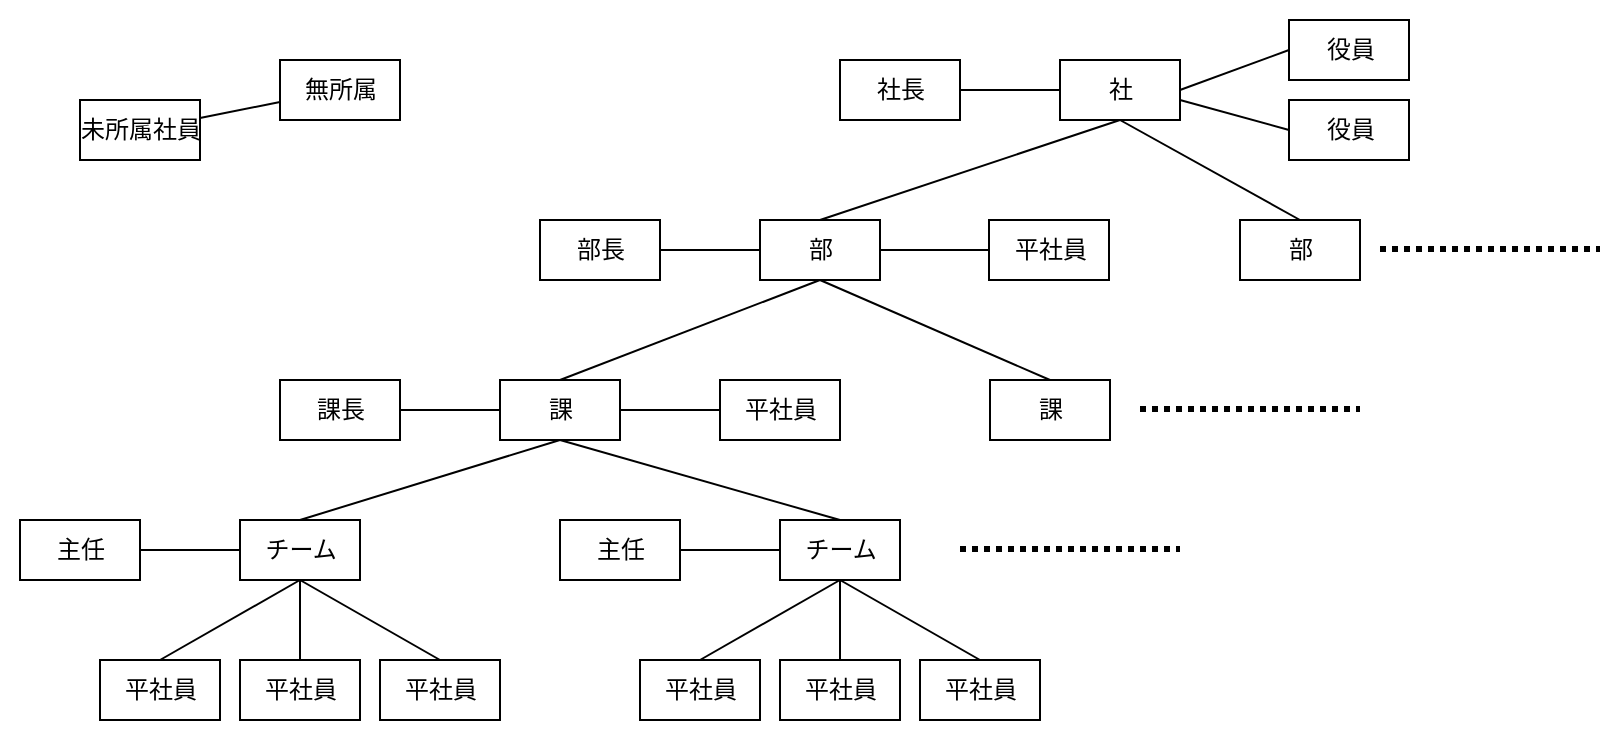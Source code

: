 <mxfile>
    <diagram id="9eB6jNAFUHb1pBMsc6n6" name="オブジェクト図">
        <mxGraphModel dx="1386" dy="825" grid="1" gridSize="10" guides="1" tooltips="1" connect="1" arrows="1" fold="1" page="1" pageScale="1" pageWidth="1169" pageHeight="827" math="0" shadow="0">
            <root>
                <mxCell id="0"/>
                <mxCell id="1" parent="0"/>
                <mxCell id="56" value="" style="rounded=0;whiteSpace=wrap;html=1;strokeColor=none;" parent="1" vertex="1">
                    <mxGeometry x="60" y="230" width="810" height="370" as="geometry"/>
                </mxCell>
                <mxCell id="23" style="edgeStyle=none;html=1;exitX=0.5;exitY=0;exitDx=0;exitDy=0;entryX=0.5;entryY=1;entryDx=0;entryDy=0;endArrow=none;endFill=0;" parent="1" source="2" target="6" edge="1">
                    <mxGeometry relative="1" as="geometry"/>
                </mxCell>
                <mxCell id="2" value="平社員" style="html=1;" parent="1" vertex="1">
                    <mxGeometry x="110" y="560" width="60" height="30" as="geometry"/>
                </mxCell>
                <mxCell id="24" style="edgeStyle=none;html=1;exitX=0.5;exitY=0;exitDx=0;exitDy=0;endArrow=none;endFill=0;" parent="1" source="3" edge="1">
                    <mxGeometry relative="1" as="geometry">
                        <mxPoint x="210" y="520" as="targetPoint"/>
                    </mxGeometry>
                </mxCell>
                <mxCell id="3" value="平社員" style="html=1;" parent="1" vertex="1">
                    <mxGeometry x="180" y="560" width="60" height="30" as="geometry"/>
                </mxCell>
                <mxCell id="25" style="edgeStyle=none;html=1;exitX=0.5;exitY=0;exitDx=0;exitDy=0;entryX=0.5;entryY=1;entryDx=0;entryDy=0;endArrow=none;endFill=0;" parent="1" source="4" target="6" edge="1">
                    <mxGeometry relative="1" as="geometry"/>
                </mxCell>
                <mxCell id="4" value="平社員" style="html=1;" parent="1" vertex="1">
                    <mxGeometry x="250" y="560" width="60" height="30" as="geometry"/>
                </mxCell>
                <mxCell id="26" style="edgeStyle=none;html=1;exitX=0;exitY=0.5;exitDx=0;exitDy=0;entryX=1;entryY=0.5;entryDx=0;entryDy=0;endArrow=none;endFill=0;" parent="1" source="6" target="7" edge="1">
                    <mxGeometry relative="1" as="geometry"/>
                </mxCell>
                <mxCell id="37" style="edgeStyle=none;html=1;exitX=0.5;exitY=0;exitDx=0;exitDy=0;endArrow=none;endFill=0;" parent="1" source="6" edge="1">
                    <mxGeometry relative="1" as="geometry">
                        <mxPoint x="340" y="450" as="targetPoint"/>
                    </mxGeometry>
                </mxCell>
                <mxCell id="6" value="チーム" style="html=1;" parent="1" vertex="1">
                    <mxGeometry x="180" y="490" width="60" height="30" as="geometry"/>
                </mxCell>
                <mxCell id="7" value="主任" style="html=1;" parent="1" vertex="1">
                    <mxGeometry x="70" y="490" width="60" height="30" as="geometry"/>
                </mxCell>
                <mxCell id="38" style="edgeStyle=none;html=1;exitX=0;exitY=0.5;exitDx=0;exitDy=0;entryX=1;entryY=0.5;entryDx=0;entryDy=0;endArrow=none;endFill=0;" parent="1" source="13" target="14" edge="1">
                    <mxGeometry relative="1" as="geometry"/>
                </mxCell>
                <mxCell id="39" style="edgeStyle=none;html=1;exitX=1;exitY=0.5;exitDx=0;exitDy=0;entryX=0;entryY=0.5;entryDx=0;entryDy=0;endArrow=none;endFill=0;" parent="1" source="13" target="17" edge="1">
                    <mxGeometry relative="1" as="geometry"/>
                </mxCell>
                <mxCell id="40" style="edgeStyle=none;html=1;exitX=0.5;exitY=0;exitDx=0;exitDy=0;entryX=0.5;entryY=1;entryDx=0;entryDy=0;endArrow=none;endFill=0;" parent="1" source="13" target="15" edge="1">
                    <mxGeometry relative="1" as="geometry"/>
                </mxCell>
                <mxCell id="13" value="課" style="html=1;" parent="1" vertex="1">
                    <mxGeometry x="310" y="420" width="60" height="30" as="geometry"/>
                </mxCell>
                <mxCell id="14" value="課長" style="html=1;" parent="1" vertex="1">
                    <mxGeometry x="200" y="420" width="60" height="30" as="geometry"/>
                </mxCell>
                <mxCell id="49" style="edgeStyle=none;jumpSize=10;html=1;exitX=1;exitY=0.5;exitDx=0;exitDy=0;strokeWidth=1;endArrow=none;endFill=0;entryX=0;entryY=0.5;entryDx=0;entryDy=0;" parent="1" source="15" target="18" edge="1">
                    <mxGeometry relative="1" as="geometry">
                        <mxPoint x="550" y="355" as="targetPoint"/>
                    </mxGeometry>
                </mxCell>
                <mxCell id="50" style="edgeStyle=none;jumpSize=10;html=1;exitX=0.5;exitY=1;exitDx=0;exitDy=0;entryX=0.5;entryY=0;entryDx=0;entryDy=0;strokeWidth=1;endArrow=none;endFill=0;" parent="1" source="15" target="42" edge="1">
                    <mxGeometry relative="1" as="geometry"/>
                </mxCell>
                <mxCell id="51" style="edgeStyle=none;jumpSize=10;html=1;exitX=0.5;exitY=0;exitDx=0;exitDy=0;entryX=0.5;entryY=1;entryDx=0;entryDy=0;strokeWidth=1;endArrow=none;endFill=0;" parent="1" source="15" target="19" edge="1">
                    <mxGeometry relative="1" as="geometry"/>
                </mxCell>
                <mxCell id="15" value="部" style="html=1;" parent="1" vertex="1">
                    <mxGeometry x="440" y="340" width="60" height="30" as="geometry"/>
                </mxCell>
                <mxCell id="16" value="部長" style="html=1;" parent="1" vertex="1">
                    <mxGeometry x="330" y="340" width="60" height="30" as="geometry"/>
                </mxCell>
                <mxCell id="17" value="平社員" style="html=1;" parent="1" vertex="1">
                    <mxGeometry x="420" y="420" width="60" height="30" as="geometry"/>
                </mxCell>
                <mxCell id="18" value="平社員" style="html=1;" parent="1" vertex="1">
                    <mxGeometry x="554.5" y="340" width="60" height="30" as="geometry"/>
                </mxCell>
                <mxCell id="53" style="edgeStyle=none;jumpSize=10;html=1;exitX=1;exitY=0.5;exitDx=0;exitDy=0;entryX=0;entryY=0.5;entryDx=0;entryDy=0;strokeWidth=1;endArrow=none;endFill=0;" parent="1" source="19" target="21" edge="1">
                    <mxGeometry relative="1" as="geometry"/>
                </mxCell>
                <mxCell id="55" style="edgeStyle=none;jumpSize=10;html=1;exitX=0.5;exitY=1;exitDx=0;exitDy=0;entryX=0.5;entryY=0;entryDx=0;entryDy=0;strokeWidth=1;endArrow=none;endFill=0;" parent="1" source="19" target="43" edge="1">
                    <mxGeometry relative="1" as="geometry"/>
                </mxCell>
                <mxCell id="19" value="社" style="html=1;" parent="1" vertex="1">
                    <mxGeometry x="590" y="260" width="60" height="30" as="geometry"/>
                </mxCell>
                <mxCell id="52" style="edgeStyle=none;jumpSize=10;html=1;exitX=1;exitY=0.5;exitDx=0;exitDy=0;entryX=0;entryY=0.5;entryDx=0;entryDy=0;strokeWidth=1;endArrow=none;endFill=0;" parent="1" source="20" target="19" edge="1">
                    <mxGeometry relative="1" as="geometry"/>
                </mxCell>
                <mxCell id="20" value="社長" style="html=1;" parent="1" vertex="1">
                    <mxGeometry x="480" y="260" width="60" height="30" as="geometry"/>
                </mxCell>
                <mxCell id="21" value="役員" style="html=1;" parent="1" vertex="1">
                    <mxGeometry x="704.5" y="240" width="60" height="30" as="geometry"/>
                </mxCell>
                <mxCell id="54" style="edgeStyle=none;jumpSize=10;html=1;exitX=0;exitY=0.5;exitDx=0;exitDy=0;strokeWidth=1;endArrow=none;endFill=0;" parent="1" source="22" edge="1">
                    <mxGeometry relative="1" as="geometry">
                        <mxPoint x="650" y="280" as="targetPoint"/>
                    </mxGeometry>
                </mxCell>
                <mxCell id="22" value="役員" style="html=1;" parent="1" vertex="1">
                    <mxGeometry x="704.5" y="280" width="60" height="30" as="geometry"/>
                </mxCell>
                <mxCell id="27" style="edgeStyle=none;html=1;exitX=0.5;exitY=0;exitDx=0;exitDy=0;entryX=0.5;entryY=1;entryDx=0;entryDy=0;endArrow=none;endFill=0;" parent="1" source="28" target="34" edge="1">
                    <mxGeometry relative="1" as="geometry"/>
                </mxCell>
                <mxCell id="28" value="平社員" style="html=1;" parent="1" vertex="1">
                    <mxGeometry x="380" y="560" width="60" height="30" as="geometry"/>
                </mxCell>
                <mxCell id="29" style="edgeStyle=none;html=1;exitX=0.5;exitY=0;exitDx=0;exitDy=0;endArrow=none;endFill=0;" parent="1" source="30" edge="1">
                    <mxGeometry relative="1" as="geometry">
                        <mxPoint x="480" y="520" as="targetPoint"/>
                    </mxGeometry>
                </mxCell>
                <mxCell id="30" value="平社員" style="html=1;" parent="1" vertex="1">
                    <mxGeometry x="450" y="560" width="60" height="30" as="geometry"/>
                </mxCell>
                <mxCell id="31" style="edgeStyle=none;html=1;exitX=0.5;exitY=0;exitDx=0;exitDy=0;entryX=0.5;entryY=1;entryDx=0;entryDy=0;endArrow=none;endFill=0;" parent="1" source="32" target="34" edge="1">
                    <mxGeometry relative="1" as="geometry"/>
                </mxCell>
                <mxCell id="32" value="平社員" style="html=1;" parent="1" vertex="1">
                    <mxGeometry x="520" y="560" width="60" height="30" as="geometry"/>
                </mxCell>
                <mxCell id="33" style="edgeStyle=none;html=1;exitX=0;exitY=0.5;exitDx=0;exitDy=0;entryX=1;entryY=0.5;entryDx=0;entryDy=0;endArrow=none;endFill=0;" parent="1" source="34" target="35" edge="1">
                    <mxGeometry relative="1" as="geometry"/>
                </mxCell>
                <mxCell id="36" style="edgeStyle=none;html=1;exitX=0.5;exitY=0;exitDx=0;exitDy=0;entryX=0.5;entryY=1;entryDx=0;entryDy=0;endArrow=none;endFill=0;" parent="1" source="34" target="13" edge="1">
                    <mxGeometry relative="1" as="geometry"/>
                </mxCell>
                <mxCell id="34" value="チーム" style="html=1;" parent="1" vertex="1">
                    <mxGeometry x="450" y="490" width="60" height="30" as="geometry"/>
                </mxCell>
                <mxCell id="35" value="主任" style="html=1;" parent="1" vertex="1">
                    <mxGeometry x="340" y="490" width="60" height="30" as="geometry"/>
                </mxCell>
                <mxCell id="42" value="課" style="html=1;" parent="1" vertex="1">
                    <mxGeometry x="555" y="420" width="60" height="30" as="geometry"/>
                </mxCell>
                <mxCell id="43" value="部" style="html=1;" parent="1" vertex="1">
                    <mxGeometry x="680" y="340" width="60" height="30" as="geometry"/>
                </mxCell>
                <mxCell id="44" value="" style="endArrow=none;html=1;dashed=1;jumpSize=10;strokeWidth=3;dashPattern=1 1;" parent="1" edge="1">
                    <mxGeometry width="50" height="50" relative="1" as="geometry">
                        <mxPoint x="540" y="504.5" as="sourcePoint"/>
                        <mxPoint x="650" y="504.5" as="targetPoint"/>
                    </mxGeometry>
                </mxCell>
                <mxCell id="45" value="" style="endArrow=none;html=1;dashed=1;jumpSize=10;strokeWidth=3;dashPattern=1 1;" parent="1" edge="1">
                    <mxGeometry width="50" height="50" relative="1" as="geometry">
                        <mxPoint x="630" y="434.5" as="sourcePoint"/>
                        <mxPoint x="740" y="434.5" as="targetPoint"/>
                    </mxGeometry>
                </mxCell>
                <mxCell id="46" value="" style="endArrow=none;html=1;dashed=1;jumpSize=10;strokeWidth=3;dashPattern=1 1;" parent="1" edge="1">
                    <mxGeometry width="50" height="50" relative="1" as="geometry">
                        <mxPoint x="750" y="354.5" as="sourcePoint"/>
                        <mxPoint x="860" y="354.5" as="targetPoint"/>
                    </mxGeometry>
                </mxCell>
                <mxCell id="48" style="edgeStyle=none;html=1;exitX=1;exitY=0.5;exitDx=0;exitDy=0;entryX=0;entryY=0.5;entryDx=0;entryDy=0;endArrow=none;endFill=0;" parent="1" source="16" target="15" edge="1">
                    <mxGeometry relative="1" as="geometry">
                        <mxPoint x="380" y="445" as="sourcePoint"/>
                        <mxPoint x="430" y="445" as="targetPoint"/>
                    </mxGeometry>
                </mxCell>
                <mxCell id="4O1AmUfyVn1h4obBBFB3-56" value="未所属社員" style="html=1;" parent="1" vertex="1">
                    <mxGeometry x="100" y="280" width="60" height="30" as="geometry"/>
                </mxCell>
                <mxCell id="4O1AmUfyVn1h4obBBFB3-58" style="edgeStyle=none;jumpSize=10;html=1;strokeWidth=1;endArrow=none;endFill=0;" parent="1" source="NFTixxjtgRrJP-XzNNcu-56" target="4O1AmUfyVn1h4obBBFB3-56" edge="1">
                    <mxGeometry relative="1" as="geometry">
                        <mxPoint x="630" y="300" as="sourcePoint"/>
                        <mxPoint x="720" y="350" as="targetPoint"/>
                    </mxGeometry>
                </mxCell>
                <mxCell id="NFTixxjtgRrJP-XzNNcu-56" value="無所属" style="html=1;" vertex="1" parent="1">
                    <mxGeometry x="200" y="260" width="60" height="30" as="geometry"/>
                </mxCell>
            </root>
        </mxGraphModel>
    </diagram>
    <diagram id="SOpVrfnOcDyyKWyYf8eF" name="機械的変換クラス図">
        <mxGraphModel dx="1386" dy="797" grid="1" gridSize="10" guides="1" tooltips="1" connect="1" arrows="1" fold="1" page="1" pageScale="1" pageWidth="1169" pageHeight="827" math="0" shadow="0">
            <root>
                <mxCell id="0"/>
                <mxCell id="1" parent="0"/>
                <mxCell id="T7aLmVz6A8NzZ0iKxNkt-97" value="" style="rounded=0;whiteSpace=wrap;html=1;strokeColor=none;fontSize=12;" parent="1" vertex="1">
                    <mxGeometry x="330" y="240" width="380" height="340" as="geometry"/>
                </mxCell>
                <mxCell id="T7aLmVz6A8NzZ0iKxNkt-10" style="edgeStyle=none;jumpSize=10;html=1;exitX=0;exitY=0.5;exitDx=0;exitDy=0;entryX=1;entryY=0.5;entryDx=0;entryDy=0;strokeWidth=1;endArrow=diamond;endFill=0;startSize=10;endSize=10;" parent="1" source="T7aLmVz6A8NzZ0iKxNkt-1" target="T7aLmVz6A8NzZ0iKxNkt-5" edge="1">
                    <mxGeometry relative="1" as="geometry"/>
                </mxCell>
                <mxCell id="T7aLmVz6A8NzZ0iKxNkt-1" value="社員" style="swimlane;fontStyle=1;align=center;verticalAlign=top;childLayout=stackLayout;horizontal=1;startSize=26;horizontalStack=0;resizeParent=1;resizeParentMax=0;resizeLast=0;collapsible=1;marginBottom=0;" parent="1" vertex="1">
                    <mxGeometry x="630" y="530" width="70" height="34" as="geometry">
                        <mxRectangle x="480" y="280" width="100" height="30" as="alternateBounds"/>
                    </mxGeometry>
                </mxCell>
                <mxCell id="T7aLmVz6A8NzZ0iKxNkt-3" value="" style="line;strokeWidth=1;fillColor=none;align=left;verticalAlign=middle;spacingTop=-1;spacingLeft=3;spacingRight=3;rotatable=0;labelPosition=right;points=[];portConstraint=eastwest;strokeColor=inherit;" parent="T7aLmVz6A8NzZ0iKxNkt-1" vertex="1">
                    <mxGeometry y="26" width="70" height="8" as="geometry"/>
                </mxCell>
                <mxCell id="T7aLmVz6A8NzZ0iKxNkt-44" style="edgeStyle=none;jumpSize=10;html=1;exitX=0.5;exitY=0;exitDx=0;exitDy=0;entryX=0.5;entryY=1;entryDx=0;entryDy=0;strokeWidth=1;fontSize=12;endArrow=diamond;endFill=0;startSize=10;endSize=10;" parent="1" source="T7aLmVz6A8NzZ0iKxNkt-5" target="T7aLmVz6A8NzZ0iKxNkt-34" edge="1">
                    <mxGeometry relative="1" as="geometry"/>
                </mxCell>
                <mxCell id="T7aLmVz6A8NzZ0iKxNkt-5" value="チーム" style="swimlane;fontStyle=1;align=center;verticalAlign=top;childLayout=stackLayout;horizontal=1;startSize=26;horizontalStack=0;resizeParent=1;resizeParentMax=0;resizeLast=0;collapsible=1;marginBottom=0;" parent="1" vertex="1">
                    <mxGeometry x="490" y="530" width="70" height="34" as="geometry">
                        <mxRectangle x="480" y="280" width="100" height="30" as="alternateBounds"/>
                    </mxGeometry>
                </mxCell>
                <mxCell id="T7aLmVz6A8NzZ0iKxNkt-6" value="" style="line;strokeWidth=1;fillColor=none;align=left;verticalAlign=middle;spacingTop=-1;spacingLeft=3;spacingRight=3;rotatable=0;labelPosition=right;points=[];portConstraint=eastwest;strokeColor=inherit;" parent="T7aLmVz6A8NzZ0iKxNkt-5" vertex="1">
                    <mxGeometry y="26" width="70" height="8" as="geometry"/>
                </mxCell>
                <mxCell id="T7aLmVz6A8NzZ0iKxNkt-9" style="edgeStyle=none;jumpSize=10;html=1;exitX=1;exitY=0.5;exitDx=0;exitDy=0;entryX=0;entryY=0.5;entryDx=0;entryDy=0;strokeWidth=1;endArrow=diamond;endFill=0;startSize=10;endSize=10;" parent="1" source="T7aLmVz6A8NzZ0iKxNkt-7" target="T7aLmVz6A8NzZ0iKxNkt-5" edge="1">
                    <mxGeometry relative="1" as="geometry"/>
                </mxCell>
                <mxCell id="T7aLmVz6A8NzZ0iKxNkt-7" value="社員" style="swimlane;fontStyle=1;align=center;verticalAlign=top;childLayout=stackLayout;horizontal=1;startSize=26;horizontalStack=0;resizeParent=1;resizeParentMax=0;resizeLast=0;collapsible=1;marginBottom=0;" parent="1" vertex="1">
                    <mxGeometry x="340" y="530" width="70" height="34" as="geometry">
                        <mxRectangle x="480" y="280" width="100" height="30" as="alternateBounds"/>
                    </mxGeometry>
                </mxCell>
                <mxCell id="T7aLmVz6A8NzZ0iKxNkt-8" value="" style="line;strokeWidth=1;fillColor=none;align=left;verticalAlign=middle;spacingTop=-1;spacingLeft=3;spacingRight=3;rotatable=0;labelPosition=right;points=[];portConstraint=eastwest;strokeColor=inherit;" parent="T7aLmVz6A8NzZ0iKxNkt-7" vertex="1">
                    <mxGeometry y="26" width="70" height="8" as="geometry"/>
                </mxCell>
                <mxCell id="T7aLmVz6A8NzZ0iKxNkt-11" value="１" style="text;html=1;strokeColor=none;fillColor=none;align=center;verticalAlign=middle;whiteSpace=wrap;rounded=0;dashed=1;container=0;" parent="1" vertex="1">
                    <mxGeometry x="540" y="519" width="60" height="30" as="geometry"/>
                </mxCell>
                <mxCell id="T7aLmVz6A8NzZ0iKxNkt-12" value="＊" style="text;html=1;strokeColor=none;fillColor=none;align=center;verticalAlign=middle;whiteSpace=wrap;rounded=0;dashed=1;container=0;fontSize=12;" parent="1" vertex="1">
                    <mxGeometry x="585" y="519" width="60" height="30" as="geometry"/>
                </mxCell>
                <mxCell id="T7aLmVz6A8NzZ0iKxNkt-13" value="１" style="text;html=1;strokeColor=none;fillColor=none;align=center;verticalAlign=middle;whiteSpace=wrap;rounded=0;dashed=1;container=0;" parent="1" vertex="1">
                    <mxGeometry x="390" y="519" width="60" height="30" as="geometry"/>
                </mxCell>
                <mxCell id="T7aLmVz6A8NzZ0iKxNkt-16" value="１" style="text;html=1;strokeColor=none;fillColor=none;align=center;verticalAlign=middle;whiteSpace=wrap;rounded=0;dashed=1;container=0;" parent="1" vertex="1">
                    <mxGeometry x="440" y="519" width="60" height="30" as="geometry"/>
                </mxCell>
                <mxCell id="T7aLmVz6A8NzZ0iKxNkt-17" value="主任" style="text;html=1;strokeColor=none;fillColor=none;align=center;verticalAlign=middle;whiteSpace=wrap;rounded=0;dashed=1;container=0;fontSize=12;" parent="1" vertex="1">
                    <mxGeometry x="440" y="549" width="60" height="30" as="geometry"/>
                </mxCell>
                <mxCell id="T7aLmVz6A8NzZ0iKxNkt-31" style="edgeStyle=none;jumpSize=10;html=1;exitX=0;exitY=0.5;exitDx=0;exitDy=0;entryX=1;entryY=0.5;entryDx=0;entryDy=0;strokeWidth=1;endArrow=diamond;endFill=0;startSize=10;endSize=10;" parent="1" source="T7aLmVz6A8NzZ0iKxNkt-32" target="T7aLmVz6A8NzZ0iKxNkt-34" edge="1">
                    <mxGeometry relative="1" as="geometry"/>
                </mxCell>
                <mxCell id="T7aLmVz6A8NzZ0iKxNkt-32" value="社員" style="swimlane;fontStyle=1;align=center;verticalAlign=top;childLayout=stackLayout;horizontal=1;startSize=26;horizontalStack=0;resizeParent=1;resizeParentMax=0;resizeLast=0;collapsible=1;marginBottom=0;" parent="1" vertex="1">
                    <mxGeometry x="630" y="448" width="70" height="34" as="geometry">
                        <mxRectangle x="480" y="280" width="100" height="30" as="alternateBounds"/>
                    </mxGeometry>
                </mxCell>
                <mxCell id="T7aLmVz6A8NzZ0iKxNkt-33" value="" style="line;strokeWidth=1;fillColor=none;align=left;verticalAlign=middle;spacingTop=-1;spacingLeft=3;spacingRight=3;rotatable=0;labelPosition=right;points=[];portConstraint=eastwest;strokeColor=inherit;" parent="T7aLmVz6A8NzZ0iKxNkt-32" vertex="1">
                    <mxGeometry y="26" width="70" height="8" as="geometry"/>
                </mxCell>
                <mxCell id="T7aLmVz6A8NzZ0iKxNkt-34" value="課" style="swimlane;fontStyle=1;align=center;verticalAlign=top;childLayout=stackLayout;horizontal=1;startSize=26;horizontalStack=0;resizeParent=1;resizeParentMax=0;resizeLast=0;collapsible=1;marginBottom=0;" parent="1" vertex="1">
                    <mxGeometry x="490" y="448" width="70" height="34" as="geometry">
                        <mxRectangle x="480" y="280" width="100" height="30" as="alternateBounds"/>
                    </mxGeometry>
                </mxCell>
                <mxCell id="T7aLmVz6A8NzZ0iKxNkt-35" value="" style="line;strokeWidth=1;fillColor=none;align=left;verticalAlign=middle;spacingTop=-1;spacingLeft=3;spacingRight=3;rotatable=0;labelPosition=right;points=[];portConstraint=eastwest;strokeColor=inherit;" parent="T7aLmVz6A8NzZ0iKxNkt-34" vertex="1">
                    <mxGeometry y="26" width="70" height="8" as="geometry"/>
                </mxCell>
                <mxCell id="T7aLmVz6A8NzZ0iKxNkt-36" style="edgeStyle=none;jumpSize=10;html=1;exitX=1;exitY=0.5;exitDx=0;exitDy=0;entryX=0;entryY=0.5;entryDx=0;entryDy=0;strokeWidth=1;endArrow=diamond;endFill=0;startSize=10;endSize=10;" parent="1" source="T7aLmVz6A8NzZ0iKxNkt-37" target="T7aLmVz6A8NzZ0iKxNkt-34" edge="1">
                    <mxGeometry relative="1" as="geometry"/>
                </mxCell>
                <mxCell id="T7aLmVz6A8NzZ0iKxNkt-37" value="社員" style="swimlane;fontStyle=1;align=center;verticalAlign=top;childLayout=stackLayout;horizontal=1;startSize=26;horizontalStack=0;resizeParent=1;resizeParentMax=0;resizeLast=0;collapsible=1;marginBottom=0;" parent="1" vertex="1">
                    <mxGeometry x="340" y="448" width="70" height="34" as="geometry">
                        <mxRectangle x="480" y="280" width="100" height="30" as="alternateBounds"/>
                    </mxGeometry>
                </mxCell>
                <mxCell id="T7aLmVz6A8NzZ0iKxNkt-38" value="" style="line;strokeWidth=1;fillColor=none;align=left;verticalAlign=middle;spacingTop=-1;spacingLeft=3;spacingRight=3;rotatable=0;labelPosition=right;points=[];portConstraint=eastwest;strokeColor=inherit;" parent="T7aLmVz6A8NzZ0iKxNkt-37" vertex="1">
                    <mxGeometry y="26" width="70" height="8" as="geometry"/>
                </mxCell>
                <mxCell id="T7aLmVz6A8NzZ0iKxNkt-39" value="１" style="text;html=1;strokeColor=none;fillColor=none;align=center;verticalAlign=middle;whiteSpace=wrap;rounded=0;dashed=1;container=0;" parent="1" vertex="1">
                    <mxGeometry x="540" y="437" width="60" height="30" as="geometry"/>
                </mxCell>
                <mxCell id="T7aLmVz6A8NzZ0iKxNkt-40" value="＊" style="text;html=1;strokeColor=none;fillColor=none;align=center;verticalAlign=middle;whiteSpace=wrap;rounded=0;dashed=1;container=0;fontSize=12;" parent="1" vertex="1">
                    <mxGeometry x="585" y="437" width="60" height="30" as="geometry"/>
                </mxCell>
                <mxCell id="T7aLmVz6A8NzZ0iKxNkt-41" value="１" style="text;html=1;strokeColor=none;fillColor=none;align=center;verticalAlign=middle;whiteSpace=wrap;rounded=0;dashed=1;container=0;" parent="1" vertex="1">
                    <mxGeometry x="390" y="437" width="60" height="30" as="geometry"/>
                </mxCell>
                <mxCell id="T7aLmVz6A8NzZ0iKxNkt-42" value="１" style="text;html=1;strokeColor=none;fillColor=none;align=center;verticalAlign=middle;whiteSpace=wrap;rounded=0;dashed=1;container=0;" parent="1" vertex="1">
                    <mxGeometry x="440" y="437" width="60" height="30" as="geometry"/>
                </mxCell>
                <mxCell id="T7aLmVz6A8NzZ0iKxNkt-43" value="課長" style="text;html=1;strokeColor=none;fillColor=none;align=center;verticalAlign=middle;whiteSpace=wrap;rounded=0;dashed=1;container=0;fontSize=12;" parent="1" vertex="1">
                    <mxGeometry x="440" y="467" width="60" height="30" as="geometry"/>
                </mxCell>
                <mxCell id="T7aLmVz6A8NzZ0iKxNkt-45" value="１" style="text;html=1;strokeColor=none;fillColor=none;align=center;verticalAlign=middle;whiteSpace=wrap;rounded=0;dashed=1;container=0;" parent="1" vertex="1">
                    <mxGeometry x="510" y="480" width="60" height="30" as="geometry"/>
                </mxCell>
                <mxCell id="T7aLmVz6A8NzZ0iKxNkt-46" value="＊" style="text;html=1;strokeColor=none;fillColor=none;align=center;verticalAlign=middle;whiteSpace=wrap;rounded=0;dashed=1;container=0;fontSize=12;" parent="1" vertex="1">
                    <mxGeometry x="510" y="510" width="60" height="30" as="geometry"/>
                </mxCell>
                <mxCell id="T7aLmVz6A8NzZ0iKxNkt-64" style="edgeStyle=none;jumpSize=10;html=1;exitX=0.5;exitY=0;exitDx=0;exitDy=0;entryX=0.5;entryY=1;entryDx=0;entryDy=0;strokeWidth=1;fontSize=12;endArrow=diamond;endFill=0;startSize=10;endSize=10;" parent="1" target="T7aLmVz6A8NzZ0iKxNkt-68" edge="1">
                    <mxGeometry relative="1" as="geometry">
                        <mxPoint x="526" y="448" as="sourcePoint"/>
                    </mxGeometry>
                </mxCell>
                <mxCell id="T7aLmVz6A8NzZ0iKxNkt-65" style="edgeStyle=none;jumpSize=10;html=1;exitX=0;exitY=0.5;exitDx=0;exitDy=0;entryX=1;entryY=0.5;entryDx=0;entryDy=0;strokeWidth=1;endArrow=diamond;endFill=0;startSize=10;endSize=10;" parent="1" source="T7aLmVz6A8NzZ0iKxNkt-66" target="T7aLmVz6A8NzZ0iKxNkt-68" edge="1">
                    <mxGeometry relative="1" as="geometry"/>
                </mxCell>
                <mxCell id="T7aLmVz6A8NzZ0iKxNkt-66" value="社員" style="swimlane;fontStyle=1;align=center;verticalAlign=top;childLayout=stackLayout;horizontal=1;startSize=26;horizontalStack=0;resizeParent=1;resizeParentMax=0;resizeLast=0;collapsible=1;marginBottom=0;" parent="1" vertex="1">
                    <mxGeometry x="631" y="366" width="70" height="34" as="geometry">
                        <mxRectangle x="480" y="280" width="100" height="30" as="alternateBounds"/>
                    </mxGeometry>
                </mxCell>
                <mxCell id="T7aLmVz6A8NzZ0iKxNkt-67" value="" style="line;strokeWidth=1;fillColor=none;align=left;verticalAlign=middle;spacingTop=-1;spacingLeft=3;spacingRight=3;rotatable=0;labelPosition=right;points=[];portConstraint=eastwest;strokeColor=inherit;" parent="T7aLmVz6A8NzZ0iKxNkt-66" vertex="1">
                    <mxGeometry y="26" width="70" height="8" as="geometry"/>
                </mxCell>
                <mxCell id="T7aLmVz6A8NzZ0iKxNkt-68" value="部" style="swimlane;fontStyle=1;align=center;verticalAlign=top;childLayout=stackLayout;horizontal=1;startSize=26;horizontalStack=0;resizeParent=1;resizeParentMax=0;resizeLast=0;collapsible=1;marginBottom=0;" parent="1" vertex="1">
                    <mxGeometry x="491" y="366" width="70" height="34" as="geometry">
                        <mxRectangle x="480" y="280" width="100" height="30" as="alternateBounds"/>
                    </mxGeometry>
                </mxCell>
                <mxCell id="T7aLmVz6A8NzZ0iKxNkt-69" value="" style="line;strokeWidth=1;fillColor=none;align=left;verticalAlign=middle;spacingTop=-1;spacingLeft=3;spacingRight=3;rotatable=0;labelPosition=right;points=[];portConstraint=eastwest;strokeColor=inherit;" parent="T7aLmVz6A8NzZ0iKxNkt-68" vertex="1">
                    <mxGeometry y="26" width="70" height="8" as="geometry"/>
                </mxCell>
                <mxCell id="T7aLmVz6A8NzZ0iKxNkt-70" style="edgeStyle=none;jumpSize=10;html=1;exitX=1;exitY=0.5;exitDx=0;exitDy=0;entryX=0;entryY=0.5;entryDx=0;entryDy=0;strokeWidth=1;endArrow=diamond;endFill=0;startSize=10;endSize=10;" parent="1" source="T7aLmVz6A8NzZ0iKxNkt-71" target="T7aLmVz6A8NzZ0iKxNkt-68" edge="1">
                    <mxGeometry relative="1" as="geometry"/>
                </mxCell>
                <mxCell id="T7aLmVz6A8NzZ0iKxNkt-71" value="社員" style="swimlane;fontStyle=1;align=center;verticalAlign=top;childLayout=stackLayout;horizontal=1;startSize=26;horizontalStack=0;resizeParent=1;resizeParentMax=0;resizeLast=0;collapsible=1;marginBottom=0;" parent="1" vertex="1">
                    <mxGeometry x="341" y="366" width="70" height="34" as="geometry">
                        <mxRectangle x="480" y="280" width="100" height="30" as="alternateBounds"/>
                    </mxGeometry>
                </mxCell>
                <mxCell id="T7aLmVz6A8NzZ0iKxNkt-72" value="" style="line;strokeWidth=1;fillColor=none;align=left;verticalAlign=middle;spacingTop=-1;spacingLeft=3;spacingRight=3;rotatable=0;labelPosition=right;points=[];portConstraint=eastwest;strokeColor=inherit;" parent="T7aLmVz6A8NzZ0iKxNkt-71" vertex="1">
                    <mxGeometry y="26" width="70" height="8" as="geometry"/>
                </mxCell>
                <mxCell id="T7aLmVz6A8NzZ0iKxNkt-73" value="１" style="text;html=1;strokeColor=none;fillColor=none;align=center;verticalAlign=middle;whiteSpace=wrap;rounded=0;dashed=1;container=0;" parent="1" vertex="1">
                    <mxGeometry x="541" y="355" width="60" height="30" as="geometry"/>
                </mxCell>
                <mxCell id="T7aLmVz6A8NzZ0iKxNkt-74" value="＊" style="text;html=1;strokeColor=none;fillColor=none;align=center;verticalAlign=middle;whiteSpace=wrap;rounded=0;dashed=1;container=0;fontSize=12;" parent="1" vertex="1">
                    <mxGeometry x="586" y="355" width="60" height="30" as="geometry"/>
                </mxCell>
                <mxCell id="T7aLmVz6A8NzZ0iKxNkt-75" value="１" style="text;html=1;strokeColor=none;fillColor=none;align=center;verticalAlign=middle;whiteSpace=wrap;rounded=0;dashed=1;container=0;" parent="1" vertex="1">
                    <mxGeometry x="391" y="355" width="60" height="30" as="geometry"/>
                </mxCell>
                <mxCell id="T7aLmVz6A8NzZ0iKxNkt-76" value="１" style="text;html=1;strokeColor=none;fillColor=none;align=center;verticalAlign=middle;whiteSpace=wrap;rounded=0;dashed=1;container=0;" parent="1" vertex="1">
                    <mxGeometry x="441" y="355" width="60" height="30" as="geometry"/>
                </mxCell>
                <mxCell id="T7aLmVz6A8NzZ0iKxNkt-77" value="部長" style="text;html=1;strokeColor=none;fillColor=none;align=center;verticalAlign=middle;whiteSpace=wrap;rounded=0;dashed=1;container=0;fontSize=12;" parent="1" vertex="1">
                    <mxGeometry x="441" y="385" width="60" height="30" as="geometry"/>
                </mxCell>
                <mxCell id="T7aLmVz6A8NzZ0iKxNkt-78" value="１" style="text;html=1;strokeColor=none;fillColor=none;align=center;verticalAlign=middle;whiteSpace=wrap;rounded=0;dashed=1;container=0;" parent="1" vertex="1">
                    <mxGeometry x="511" y="398" width="60" height="30" as="geometry"/>
                </mxCell>
                <mxCell id="T7aLmVz6A8NzZ0iKxNkt-79" value="＊" style="text;html=1;strokeColor=none;fillColor=none;align=center;verticalAlign=middle;whiteSpace=wrap;rounded=0;dashed=1;container=0;fontSize=12;" parent="1" vertex="1">
                    <mxGeometry x="511" y="428" width="60" height="30" as="geometry"/>
                </mxCell>
                <mxCell id="T7aLmVz6A8NzZ0iKxNkt-80" style="edgeStyle=none;jumpSize=10;html=1;exitX=0.5;exitY=0;exitDx=0;exitDy=0;entryX=0.5;entryY=1;entryDx=0;entryDy=0;strokeWidth=1;fontSize=12;endArrow=diamond;endFill=0;startSize=10;endSize=10;" parent="1" target="T7aLmVz6A8NzZ0iKxNkt-84" edge="1">
                    <mxGeometry relative="1" as="geometry">
                        <mxPoint x="526" y="366" as="sourcePoint"/>
                    </mxGeometry>
                </mxCell>
                <mxCell id="T7aLmVz6A8NzZ0iKxNkt-81" style="edgeStyle=none;jumpSize=10;html=1;exitX=0;exitY=0.5;exitDx=0;exitDy=0;entryX=1;entryY=0.5;entryDx=0;entryDy=0;strokeWidth=1;endArrow=diamond;endFill=0;startSize=10;endSize=10;" parent="1" source="T7aLmVz6A8NzZ0iKxNkt-82" target="T7aLmVz6A8NzZ0iKxNkt-84" edge="1">
                    <mxGeometry relative="1" as="geometry"/>
                </mxCell>
                <mxCell id="T7aLmVz6A8NzZ0iKxNkt-82" value="社員" style="swimlane;fontStyle=1;align=center;verticalAlign=top;childLayout=stackLayout;horizontal=1;startSize=26;horizontalStack=0;resizeParent=1;resizeParentMax=0;resizeLast=0;collapsible=1;marginBottom=0;" parent="1" vertex="1">
                    <mxGeometry x="630" y="250" width="70" height="34" as="geometry">
                        <mxRectangle x="480" y="280" width="100" height="30" as="alternateBounds"/>
                    </mxGeometry>
                </mxCell>
                <mxCell id="T7aLmVz6A8NzZ0iKxNkt-83" value="" style="line;strokeWidth=1;fillColor=none;align=left;verticalAlign=middle;spacingTop=-1;spacingLeft=3;spacingRight=3;rotatable=0;labelPosition=right;points=[];portConstraint=eastwest;strokeColor=inherit;" parent="T7aLmVz6A8NzZ0iKxNkt-82" vertex="1">
                    <mxGeometry y="26" width="70" height="8" as="geometry"/>
                </mxCell>
                <mxCell id="T7aLmVz6A8NzZ0iKxNkt-84" value="社" style="swimlane;fontStyle=1;align=center;verticalAlign=top;childLayout=stackLayout;horizontal=1;startSize=26;horizontalStack=0;resizeParent=1;resizeParentMax=0;resizeLast=0;collapsible=1;marginBottom=0;" parent="1" vertex="1">
                    <mxGeometry x="491" y="284" width="70" height="34" as="geometry">
                        <mxRectangle x="480" y="280" width="100" height="30" as="alternateBounds"/>
                    </mxGeometry>
                </mxCell>
                <mxCell id="T7aLmVz6A8NzZ0iKxNkt-85" value="" style="line;strokeWidth=1;fillColor=none;align=left;verticalAlign=middle;spacingTop=-1;spacingLeft=3;spacingRight=3;rotatable=0;labelPosition=right;points=[];portConstraint=eastwest;strokeColor=inherit;" parent="T7aLmVz6A8NzZ0iKxNkt-84" vertex="1">
                    <mxGeometry y="26" width="70" height="8" as="geometry"/>
                </mxCell>
                <mxCell id="T7aLmVz6A8NzZ0iKxNkt-86" style="edgeStyle=none;jumpSize=10;html=1;exitX=1;exitY=0.5;exitDx=0;exitDy=0;entryX=0;entryY=0.5;entryDx=0;entryDy=0;strokeWidth=1;endArrow=diamond;endFill=0;startSize=10;endSize=10;" parent="1" source="T7aLmVz6A8NzZ0iKxNkt-87" target="T7aLmVz6A8NzZ0iKxNkt-84" edge="1">
                    <mxGeometry relative="1" as="geometry"/>
                </mxCell>
                <mxCell id="T7aLmVz6A8NzZ0iKxNkt-87" value="社員" style="swimlane;fontStyle=1;align=center;verticalAlign=top;childLayout=stackLayout;horizontal=1;startSize=26;horizontalStack=0;resizeParent=1;resizeParentMax=0;resizeLast=0;collapsible=1;marginBottom=0;" parent="1" vertex="1">
                    <mxGeometry x="341" y="284" width="70" height="34" as="geometry">
                        <mxRectangle x="480" y="280" width="100" height="30" as="alternateBounds"/>
                    </mxGeometry>
                </mxCell>
                <mxCell id="T7aLmVz6A8NzZ0iKxNkt-88" value="" style="line;strokeWidth=1;fillColor=none;align=left;verticalAlign=middle;spacingTop=-1;spacingLeft=3;spacingRight=3;rotatable=0;labelPosition=right;points=[];portConstraint=eastwest;strokeColor=inherit;" parent="T7aLmVz6A8NzZ0iKxNkt-87" vertex="1">
                    <mxGeometry y="26" width="70" height="8" as="geometry"/>
                </mxCell>
                <mxCell id="T7aLmVz6A8NzZ0iKxNkt-89" value="１" style="text;html=1;strokeColor=none;fillColor=none;align=center;verticalAlign=middle;whiteSpace=wrap;rounded=0;dashed=1;container=0;" parent="1" vertex="1">
                    <mxGeometry x="541" y="273" width="60" height="30" as="geometry"/>
                </mxCell>
                <mxCell id="T7aLmVz6A8NzZ0iKxNkt-90" value="＊" style="text;html=1;strokeColor=none;fillColor=none;align=center;verticalAlign=middle;whiteSpace=wrap;rounded=0;dashed=1;container=0;fontSize=12;" parent="1" vertex="1">
                    <mxGeometry x="580" y="243" width="60" height="30" as="geometry"/>
                </mxCell>
                <mxCell id="T7aLmVz6A8NzZ0iKxNkt-91" value="１" style="text;html=1;strokeColor=none;fillColor=none;align=center;verticalAlign=middle;whiteSpace=wrap;rounded=0;dashed=1;container=0;" parent="1" vertex="1">
                    <mxGeometry x="391" y="273" width="60" height="30" as="geometry"/>
                </mxCell>
                <mxCell id="T7aLmVz6A8NzZ0iKxNkt-92" value="１" style="text;html=1;strokeColor=none;fillColor=none;align=center;verticalAlign=middle;whiteSpace=wrap;rounded=0;dashed=1;container=0;" parent="1" vertex="1">
                    <mxGeometry x="441" y="273" width="60" height="30" as="geometry"/>
                </mxCell>
                <mxCell id="T7aLmVz6A8NzZ0iKxNkt-93" value="社長" style="text;html=1;strokeColor=none;fillColor=none;align=center;verticalAlign=middle;whiteSpace=wrap;rounded=0;dashed=1;container=0;fontSize=12;" parent="1" vertex="1">
                    <mxGeometry x="441" y="303" width="60" height="30" as="geometry"/>
                </mxCell>
                <mxCell id="T7aLmVz6A8NzZ0iKxNkt-94" value="１" style="text;html=1;strokeColor=none;fillColor=none;align=center;verticalAlign=middle;whiteSpace=wrap;rounded=0;dashed=1;container=0;" parent="1" vertex="1">
                    <mxGeometry x="511" y="316" width="60" height="30" as="geometry"/>
                </mxCell>
                <mxCell id="T7aLmVz6A8NzZ0iKxNkt-95" value="＊" style="text;html=1;strokeColor=none;fillColor=none;align=center;verticalAlign=middle;whiteSpace=wrap;rounded=0;dashed=1;container=0;fontSize=12;" parent="1" vertex="1">
                    <mxGeometry x="511" y="346" width="60" height="30" as="geometry"/>
                </mxCell>
                <mxCell id="T7aLmVz6A8NzZ0iKxNkt-96" value="役員" style="text;html=1;strokeColor=none;fillColor=none;align=center;verticalAlign=middle;whiteSpace=wrap;rounded=0;dashed=1;container=0;fontSize=12;" parent="1" vertex="1">
                    <mxGeometry x="541" y="254" width="60" height="30" as="geometry"/>
                </mxCell>
                <mxCell id="mQyujqvcIuqAxjS1VDel-4" style="edgeStyle=none;jumpSize=10;html=1;exitX=0;exitY=0.5;exitDx=0;exitDy=0;entryX=1;entryY=0.5;entryDx=0;entryDy=0;strokeWidth=1;endArrow=diamond;endFill=0;startSize=10;endSize=10;" edge="1" parent="1" source="mQyujqvcIuqAxjS1VDel-5">
                    <mxGeometry relative="1" as="geometry">
                        <mxPoint x="562" y="308.5" as="targetPoint"/>
                    </mxGeometry>
                </mxCell>
                <mxCell id="mQyujqvcIuqAxjS1VDel-5" value="社員" style="swimlane;fontStyle=1;align=center;verticalAlign=top;childLayout=stackLayout;horizontal=1;startSize=26;horizontalStack=0;resizeParent=1;resizeParentMax=0;resizeLast=0;collapsible=1;marginBottom=0;" vertex="1" parent="1">
                    <mxGeometry x="631" y="310.5" width="70" height="34" as="geometry">
                        <mxRectangle x="480" y="280" width="100" height="30" as="alternateBounds"/>
                    </mxGeometry>
                </mxCell>
                <mxCell id="mQyujqvcIuqAxjS1VDel-6" value="" style="line;strokeWidth=1;fillColor=none;align=left;verticalAlign=middle;spacingTop=-1;spacingLeft=3;spacingRight=3;rotatable=0;labelPosition=right;points=[];portConstraint=eastwest;strokeColor=inherit;" vertex="1" parent="mQyujqvcIuqAxjS1VDel-5">
                    <mxGeometry y="26" width="70" height="8" as="geometry"/>
                </mxCell>
                <mxCell id="mQyujqvcIuqAxjS1VDel-7" value="１" style="text;html=1;strokeColor=none;fillColor=none;align=center;verticalAlign=middle;whiteSpace=wrap;rounded=0;dashed=1;container=0;" vertex="1" parent="1">
                    <mxGeometry x="552" y="312.5" width="60" height="30" as="geometry"/>
                </mxCell>
                <mxCell id="mQyujqvcIuqAxjS1VDel-8" value="＊" style="text;html=1;strokeColor=none;fillColor=none;align=center;verticalAlign=middle;whiteSpace=wrap;rounded=0;dashed=1;container=0;fontSize=12;" vertex="1" parent="1">
                    <mxGeometry x="592" y="320.5" width="60" height="30" as="geometry"/>
                </mxCell>
                <mxCell id="mQyujqvcIuqAxjS1VDel-9" value="未所属" style="text;html=1;strokeColor=none;fillColor=none;align=center;verticalAlign=middle;whiteSpace=wrap;rounded=0;dashed=1;container=0;fontSize=12;" vertex="1" parent="1">
                    <mxGeometry x="552" y="323.5" width="60" height="30" as="geometry"/>
                </mxCell>
            </root>
        </mxGraphModel>
    </diagram>
    <diagram name="クラス図" id="JQ43ZGtgk2OB_lH199m5">
        <mxGraphModel dx="1386" dy="825" grid="1" gridSize="10" guides="1" tooltips="1" connect="1" arrows="1" fold="1" page="1" pageScale="1" pageWidth="1169" pageHeight="827" math="0" shadow="0">
            <root>
                <mxCell id="1KNMGNfbQzacqAbX3jQG-0"/>
                <mxCell id="1KNMGNfbQzacqAbX3jQG-1" parent="1KNMGNfbQzacqAbX3jQG-0"/>
                <mxCell id="1KNMGNfbQzacqAbX3jQG-2" value="" style="rounded=0;whiteSpace=wrap;html=1;strokeColor=none;fontSize=12;" parent="1KNMGNfbQzacqAbX3jQG-1" vertex="1">
                    <mxGeometry x="290" y="220" width="430" height="220" as="geometry"/>
                </mxCell>
                <mxCell id="1KNMGNfbQzacqAbX3jQG-36" value="管理組織" style="swimlane;fontStyle=1;align=center;verticalAlign=top;childLayout=stackLayout;horizontal=1;startSize=26;horizontalStack=0;resizeParent=1;resizeParentMax=0;resizeLast=0;collapsible=1;marginBottom=0;" parent="1KNMGNfbQzacqAbX3jQG-1" vertex="1">
                    <mxGeometry x="402" y="393" width="70" height="34" as="geometry">
                        <mxRectangle x="480" y="280" width="100" height="30" as="alternateBounds"/>
                    </mxGeometry>
                </mxCell>
                <mxCell id="1KNMGNfbQzacqAbX3jQG-48" style="edgeStyle=orthogonalEdgeStyle;jumpSize=10;html=1;exitX=0.5;exitY=0;exitDx=0;exitDy=0;entryX=0.5;entryY=1;entryDx=0;entryDy=0;strokeWidth=1;fontSize=12;endArrow=block;endFill=1;startSize=10;endSize=10;" parent="1KNMGNfbQzacqAbX3jQG-1" source="1KNMGNfbQzacqAbX3jQG-36" target="1KNMGNfbQzacqAbX3jQG-52" edge="1">
                    <mxGeometry relative="1" as="geometry">
                        <mxPoint x="526" y="366" as="sourcePoint"/>
                    </mxGeometry>
                </mxCell>
                <mxCell id="1KNMGNfbQzacqAbX3jQG-49" style="edgeStyle=none;jumpSize=10;html=1;exitX=0;exitY=0.5;exitDx=0;exitDy=0;entryX=1;entryY=0.5;entryDx=0;entryDy=0;strokeWidth=1;endArrow=diamond;endFill=0;startSize=10;endSize=10;" parent="1KNMGNfbQzacqAbX3jQG-1" source="1KNMGNfbQzacqAbX3jQG-50" target="1KNMGNfbQzacqAbX3jQG-52" edge="1">
                    <mxGeometry relative="1" as="geometry"/>
                </mxCell>
                <mxCell id="1KNMGNfbQzacqAbX3jQG-50" value="社員" style="swimlane;fontStyle=1;align=center;verticalAlign=top;childLayout=stackLayout;horizontal=1;startSize=26;horizontalStack=0;resizeParent=1;resizeParentMax=0;resizeLast=0;collapsible=1;marginBottom=0;" parent="1KNMGNfbQzacqAbX3jQG-1" vertex="1">
                    <mxGeometry x="631" y="284" width="70" height="34" as="geometry">
                        <mxRectangle x="480" y="280" width="100" height="30" as="alternateBounds"/>
                    </mxGeometry>
                </mxCell>
                <mxCell id="1KNMGNfbQzacqAbX3jQG-51" value="" style="line;strokeWidth=1;fillColor=none;align=left;verticalAlign=middle;spacingTop=-1;spacingLeft=3;spacingRight=3;rotatable=0;labelPosition=right;points=[];portConstraint=eastwest;strokeColor=inherit;" parent="1KNMGNfbQzacqAbX3jQG-50" vertex="1">
                    <mxGeometry y="26" width="70" height="8" as="geometry"/>
                </mxCell>
                <mxCell id="1KNMGNfbQzacqAbX3jQG-52" value="組織" style="swimlane;fontStyle=1;align=center;verticalAlign=top;childLayout=stackLayout;horizontal=1;startSize=26;horizontalStack=0;resizeParent=1;resizeParentMax=0;resizeLast=0;collapsible=1;marginBottom=0;" parent="1KNMGNfbQzacqAbX3jQG-1" vertex="1">
                    <mxGeometry x="491" y="284" width="70" height="34" as="geometry">
                        <mxRectangle x="480" y="280" width="100" height="30" as="alternateBounds"/>
                    </mxGeometry>
                </mxCell>
                <mxCell id="1KNMGNfbQzacqAbX3jQG-53" value="" style="line;strokeWidth=1;fillColor=none;align=left;verticalAlign=middle;spacingTop=-1;spacingLeft=3;spacingRight=3;rotatable=0;labelPosition=right;points=[];portConstraint=eastwest;strokeColor=inherit;" parent="1KNMGNfbQzacqAbX3jQG-52" vertex="1">
                    <mxGeometry y="26" width="70" height="8" as="geometry"/>
                </mxCell>
                <mxCell id="1KNMGNfbQzacqAbX3jQG-54" style="edgeStyle=none;jumpSize=10;html=1;exitX=1;exitY=0.5;exitDx=0;exitDy=0;entryX=0;entryY=0.5;entryDx=0;entryDy=0;strokeWidth=1;endArrow=diamond;endFill=0;startSize=10;endSize=10;" parent="1KNMGNfbQzacqAbX3jQG-1" source="1KNMGNfbQzacqAbX3jQG-55" target="1KNMGNfbQzacqAbX3jQG-52" edge="1">
                    <mxGeometry relative="1" as="geometry"/>
                </mxCell>
                <mxCell id="1KNMGNfbQzacqAbX3jQG-55" value="社員" style="swimlane;fontStyle=1;align=center;verticalAlign=top;childLayout=stackLayout;horizontal=1;startSize=26;horizontalStack=0;resizeParent=1;resizeParentMax=0;resizeLast=0;collapsible=1;marginBottom=0;" parent="1KNMGNfbQzacqAbX3jQG-1" vertex="1">
                    <mxGeometry x="341" y="284" width="70" height="34" as="geometry">
                        <mxRectangle x="480" y="280" width="100" height="30" as="alternateBounds"/>
                    </mxGeometry>
                </mxCell>
                <mxCell id="1KNMGNfbQzacqAbX3jQG-56" value="" style="line;strokeWidth=1;fillColor=none;align=left;verticalAlign=middle;spacingTop=-1;spacingLeft=3;spacingRight=3;rotatable=0;labelPosition=right;points=[];portConstraint=eastwest;strokeColor=inherit;" parent="1KNMGNfbQzacqAbX3jQG-55" vertex="1">
                    <mxGeometry y="26" width="70" height="8" as="geometry"/>
                </mxCell>
                <mxCell id="1KNMGNfbQzacqAbX3jQG-57" value="１" style="text;html=1;strokeColor=none;fillColor=none;align=center;verticalAlign=middle;whiteSpace=wrap;rounded=0;dashed=1;container=0;" parent="1KNMGNfbQzacqAbX3jQG-1" vertex="1">
                    <mxGeometry x="541" y="273" width="60" height="30" as="geometry"/>
                </mxCell>
                <mxCell id="1KNMGNfbQzacqAbX3jQG-58" value="＊" style="text;html=1;strokeColor=none;fillColor=none;align=center;verticalAlign=middle;whiteSpace=wrap;rounded=0;dashed=1;container=0;fontSize=12;" parent="1KNMGNfbQzacqAbX3jQG-1" vertex="1">
                    <mxGeometry x="586" y="273" width="60" height="30" as="geometry"/>
                </mxCell>
                <mxCell id="1KNMGNfbQzacqAbX3jQG-59" value="１" style="text;html=1;strokeColor=none;fillColor=none;align=center;verticalAlign=middle;whiteSpace=wrap;rounded=0;dashed=1;container=0;" parent="1KNMGNfbQzacqAbX3jQG-1" vertex="1">
                    <mxGeometry x="391" y="273" width="60" height="30" as="geometry"/>
                </mxCell>
                <mxCell id="1KNMGNfbQzacqAbX3jQG-60" value="１" style="text;html=1;strokeColor=none;fillColor=none;align=center;verticalAlign=middle;whiteSpace=wrap;rounded=0;dashed=1;container=0;" parent="1KNMGNfbQzacqAbX3jQG-1" vertex="1">
                    <mxGeometry x="441" y="273" width="60" height="30" as="geometry"/>
                </mxCell>
                <mxCell id="1KNMGNfbQzacqAbX3jQG-61" value="組織長" style="text;html=1;strokeColor=none;fillColor=none;align=center;verticalAlign=middle;whiteSpace=wrap;rounded=0;dashed=1;container=0;fontSize=12;" parent="1KNMGNfbQzacqAbX3jQG-1" vertex="1">
                    <mxGeometry x="437" y="303" width="60" height="30" as="geometry"/>
                </mxCell>
                <mxCell id="1KNMGNfbQzacqAbX3jQG-64" value="直属" style="text;html=1;strokeColor=none;fillColor=none;align=center;verticalAlign=middle;whiteSpace=wrap;rounded=0;dashed=1;container=0;fontSize=12;" parent="1KNMGNfbQzacqAbX3jQG-1" vertex="1">
                    <mxGeometry x="554" y="303" width="60" height="30" as="geometry"/>
                </mxCell>
                <mxCell id="XImqA-Omhv_iPzmwT1Ab-1" style="edgeStyle=orthogonalEdgeStyle;jumpSize=10;html=1;exitX=0.5;exitY=0;exitDx=0;exitDy=0;entryX=0.5;entryY=1;entryDx=0;entryDy=0;strokeWidth=1;fontSize=12;endArrow=block;endFill=1;startSize=10;endSize=10;" parent="1KNMGNfbQzacqAbX3jQG-1" source="XImqA-Omhv_iPzmwT1Ab-0" target="1KNMGNfbQzacqAbX3jQG-52" edge="1">
                    <mxGeometry relative="1" as="geometry"/>
                </mxCell>
                <mxCell id="XImqA-Omhv_iPzmwT1Ab-0" value="末端組織" style="swimlane;fontStyle=1;align=center;verticalAlign=top;childLayout=stackLayout;horizontal=1;startSize=26;horizontalStack=0;resizeParent=1;resizeParentMax=0;resizeLast=0;collapsible=1;marginBottom=0;" parent="1KNMGNfbQzacqAbX3jQG-1" vertex="1">
                    <mxGeometry x="572" y="393" width="70" height="34" as="geometry">
                        <mxRectangle x="480" y="280" width="100" height="30" as="alternateBounds"/>
                    </mxGeometry>
                </mxCell>
                <mxCell id="XImqA-Omhv_iPzmwT1Ab-2" style="edgeStyle=orthogonalEdgeStyle;jumpSize=10;html=1;entryX=0;entryY=0.5;entryDx=0;entryDy=0;strokeWidth=1;endArrow=diamond;endFill=0;startSize=10;endSize=10;fontSize=12;exitX=0.5;exitY=0;exitDx=0;exitDy=0;" parent="1KNMGNfbQzacqAbX3jQG-1" source="1KNMGNfbQzacqAbX3jQG-52" target="1KNMGNfbQzacqAbX3jQG-36" edge="1">
                    <mxGeometry relative="1" as="geometry">
                        <mxPoint x="440" y="190" as="sourcePoint"/>
                        <mxPoint x="410" y="380" as="targetPoint"/>
                        <Array as="points">
                            <mxPoint x="526" y="230"/>
                            <mxPoint x="310" y="230"/>
                            <mxPoint x="310" y="410"/>
                        </Array>
                    </mxGeometry>
                </mxCell>
                <mxCell id="XImqA-Omhv_iPzmwT1Ab-3" value="下部組織" style="text;html=1;strokeColor=none;fillColor=none;align=center;verticalAlign=middle;whiteSpace=wrap;rounded=0;dashed=1;container=0;fontSize=12;" parent="1KNMGNfbQzacqAbX3jQG-1" vertex="1">
                    <mxGeometry x="341" y="380" width="60" height="30" as="geometry"/>
                </mxCell>
            </root>
        </mxGraphModel>
    </diagram>
    <diagram id="OdlwBPB34iEMe9-uE3_p" name="社員異動">
        <mxGraphModel dx="1733" dy="2200" grid="1" gridSize="10" guides="1" tooltips="1" connect="1" arrows="1" fold="1" page="1" pageScale="1" pageWidth="827" pageHeight="1169" math="0" shadow="0">
            <root>
                <mxCell id="0"/>
                <mxCell id="1" parent="0"/>
                <mxCell id="raC2we05UlT-m9FIHTOu-64" value="obj 組織人員問題" style="shape=umlFrame;whiteSpace=wrap;html=1;width=150;height=30;boundedLbl=1;verticalAlign=middle;align=left;spacingLeft=5;swimlaneFillColor=default;" parent="1" vertex="1">
                    <mxGeometry x="20" y="-1140" width="760" height="1170" as="geometry"/>
                </mxCell>
                <mxCell id="raC2we05UlT-m9FIHTOu-1" value="組織A" style="html=1;fontStyle=4" parent="1" vertex="1">
                    <mxGeometry x="130" y="-340" width="110" height="50" as="geometry"/>
                </mxCell>
                <mxCell id="raC2we05UlT-m9FIHTOu-2" value="組織A-1" style="html=1;fontStyle=4" parent="1" vertex="1">
                    <mxGeometry x="310" y="-470" width="110" height="50" as="geometry"/>
                </mxCell>
                <mxCell id="raC2we05UlT-m9FIHTOu-3" value="組織A-2" style="html=1;fontStyle=4;fillColor=#f8cecc;strokeColor=#b85450;" parent="1" vertex="1">
                    <mxGeometry x="300" y="-190" width="110" height="50" as="geometry"/>
                </mxCell>
                <mxCell id="raC2we05UlT-m9FIHTOu-4" value="組織A-1-1" style="html=1;fontStyle=4" parent="1" vertex="1">
                    <mxGeometry x="480" y="-660" width="110" height="50" as="geometry"/>
                </mxCell>
                <mxCell id="raC2we05UlT-m9FIHTOu-5" value="組織A-1-2" style="html=1;fontStyle=4" parent="1" vertex="1">
                    <mxGeometry x="470" y="-420" width="110" height="50" as="geometry"/>
                </mxCell>
                <mxCell id="raC2we05UlT-m9FIHTOu-6" value="組織A-2-1" style="html=1;fontStyle=4" parent="1" vertex="1">
                    <mxGeometry x="470" y="-230" width="110" height="50" as="geometry"/>
                </mxCell>
                <mxCell id="raC2we05UlT-m9FIHTOu-7" value="組織A-2-2" style="html=1;fontStyle=4" parent="1" vertex="1">
                    <mxGeometry x="480" y="-40" width="110" height="50" as="geometry"/>
                </mxCell>
                <mxCell id="raC2we05UlT-m9FIHTOu-9" value="" style="endArrow=none;startArrow=diamondThin;endFill=0;startFill=1;html=1;verticalAlign=bottom;labelBackgroundColor=none;strokeWidth=1;startSize=8;endSize=8;" parent="1" source="raC2we05UlT-m9FIHTOu-1" target="raC2we05UlT-m9FIHTOu-2" edge="1">
                    <mxGeometry width="160" relative="1" as="geometry">
                        <mxPoint x="370" y="-250" as="sourcePoint"/>
                        <mxPoint x="530" y="-250" as="targetPoint"/>
                    </mxGeometry>
                </mxCell>
                <mxCell id="raC2we05UlT-m9FIHTOu-10" value="" style="endArrow=none;startArrow=diamondThin;endFill=0;startFill=1;html=1;verticalAlign=bottom;labelBackgroundColor=none;strokeWidth=1;startSize=8;endSize=8;" parent="1" source="raC2we05UlT-m9FIHTOu-1" target="raC2we05UlT-m9FIHTOu-3" edge="1">
                    <mxGeometry width="160" relative="1" as="geometry">
                        <mxPoint x="227.692" y="-330" as="sourcePoint"/>
                        <mxPoint x="332.308" y="-410.0" as="targetPoint"/>
                    </mxGeometry>
                </mxCell>
                <mxCell id="raC2we05UlT-m9FIHTOu-11" value="" style="endArrow=none;startArrow=diamondThin;endFill=0;startFill=1;html=1;verticalAlign=bottom;labelBackgroundColor=none;strokeWidth=1;startSize=8;endSize=8;" parent="1" source="raC2we05UlT-m9FIHTOu-3" target="raC2we05UlT-m9FIHTOu-7" edge="1">
                    <mxGeometry width="160" relative="1" as="geometry">
                        <mxPoint x="250" y="-282.353" as="sourcePoint"/>
                        <mxPoint x="310" y="-257.647" as="targetPoint"/>
                    </mxGeometry>
                </mxCell>
                <mxCell id="raC2we05UlT-m9FIHTOu-12" value="" style="endArrow=none;startArrow=diamondThin;endFill=0;startFill=1;html=1;verticalAlign=bottom;labelBackgroundColor=none;strokeWidth=1;startSize=8;endSize=8;" parent="1" source="raC2we05UlT-m9FIHTOu-3" target="raC2we05UlT-m9FIHTOu-6" edge="1">
                    <mxGeometry width="160" relative="1" as="geometry">
                        <mxPoint x="412.222" y="-210" as="sourcePoint"/>
                        <mxPoint x="487.778" y="-170" as="targetPoint"/>
                    </mxGeometry>
                </mxCell>
                <mxCell id="raC2we05UlT-m9FIHTOu-13" value="" style="endArrow=none;startArrow=diamondThin;endFill=0;startFill=1;html=1;verticalAlign=bottom;labelBackgroundColor=none;strokeWidth=1;startSize=8;endSize=8;" parent="1" source="raC2we05UlT-m9FIHTOu-2" target="raC2we05UlT-m9FIHTOu-4" edge="1">
                    <mxGeometry width="160" relative="1" as="geometry">
                        <mxPoint x="420" y="-247.941" as="sourcePoint"/>
                        <mxPoint x="480" y="-262.059" as="targetPoint"/>
                    </mxGeometry>
                </mxCell>
                <mxCell id="raC2we05UlT-m9FIHTOu-14" value="" style="endArrow=none;startArrow=diamondThin;endFill=0;startFill=1;html=1;verticalAlign=bottom;labelBackgroundColor=none;strokeWidth=1;startSize=8;endSize=8;" parent="1" source="raC2we05UlT-m9FIHTOu-2" target="raC2we05UlT-m9FIHTOu-5" edge="1">
                    <mxGeometry width="160" relative="1" as="geometry">
                        <mxPoint x="412.222" y="-460.0" as="sourcePoint"/>
                        <mxPoint x="487.778" y="-500" as="targetPoint"/>
                    </mxGeometry>
                </mxCell>
                <mxCell id="raC2we05UlT-m9FIHTOu-15" value="組織A長" style="html=1;fontStyle=4" parent="1" vertex="1">
                    <mxGeometry x="130" y="-440" width="110" height="50" as="geometry"/>
                </mxCell>
                <mxCell id="raC2we05UlT-m9FIHTOu-16" value="組織A-1長" style="html=1;fontStyle=4" parent="1" vertex="1">
                    <mxGeometry x="295" y="-610" width="110" height="50" as="geometry"/>
                </mxCell>
                <mxCell id="raC2we05UlT-m9FIHTOu-18" value="組織A-1-1長" style="html=1;fontStyle=4" parent="1" vertex="1">
                    <mxGeometry x="475" y="-760" width="110" height="50" as="geometry"/>
                </mxCell>
                <mxCell id="raC2we05UlT-m9FIHTOu-19" value="組織A-1-2長" style="html=1;fontStyle=4" parent="1" vertex="1">
                    <mxGeometry x="465" y="-520" width="110" height="50" as="geometry"/>
                </mxCell>
                <mxCell id="raC2we05UlT-m9FIHTOu-20" value="組織A-2-1長" style="html=1;fontStyle=4" parent="1" vertex="1">
                    <mxGeometry x="465" y="-330" width="110" height="50" as="geometry"/>
                </mxCell>
                <mxCell id="raC2we05UlT-m9FIHTOu-21" value="組織A-2-2長" style="html=1;fontStyle=4" parent="1" vertex="1">
                    <mxGeometry x="475" y="-140" width="110" height="50" as="geometry"/>
                </mxCell>
                <mxCell id="raC2we05UlT-m9FIHTOu-22" value="" style="endArrow=none;startArrow=diamondThin;endFill=0;startFill=1;html=1;verticalAlign=bottom;labelBackgroundColor=none;strokeWidth=1;startSize=8;endSize=8;" parent="1" source="raC2we05UlT-m9FIHTOu-1" target="raC2we05UlT-m9FIHTOu-15" edge="1">
                    <mxGeometry width="160" relative="1" as="geometry">
                        <mxPoint x="220" y="-330" as="sourcePoint"/>
                        <mxPoint x="340" y="-450" as="targetPoint"/>
                    </mxGeometry>
                </mxCell>
                <mxCell id="raC2we05UlT-m9FIHTOu-23" value="" style="endArrow=none;startArrow=diamondThin;endFill=0;startFill=1;html=1;verticalAlign=bottom;labelBackgroundColor=none;strokeWidth=1;startSize=8;endSize=8;" parent="1" source="raC2we05UlT-m9FIHTOu-2" target="raC2we05UlT-m9FIHTOu-16" edge="1">
                    <mxGeometry width="160" relative="1" as="geometry">
                        <mxPoint x="193.75" y="-330" as="sourcePoint"/>
                        <mxPoint x="191.25" y="-380" as="targetPoint"/>
                    </mxGeometry>
                </mxCell>
                <mxCell id="raC2we05UlT-m9FIHTOu-26" value="" style="endArrow=none;startArrow=diamondThin;endFill=0;startFill=1;html=1;verticalAlign=bottom;labelBackgroundColor=none;strokeWidth=1;startSize=8;endSize=8;" parent="1" source="raC2we05UlT-m9FIHTOu-4" target="raC2we05UlT-m9FIHTOu-18" edge="1">
                    <mxGeometry width="160" relative="1" as="geometry">
                        <mxPoint x="363.75" y="-500" as="sourcePoint"/>
                        <mxPoint x="361.25" y="-550" as="targetPoint"/>
                    </mxGeometry>
                </mxCell>
                <mxCell id="raC2we05UlT-m9FIHTOu-27" value="" style="endArrow=none;startArrow=diamondThin;endFill=0;startFill=1;html=1;verticalAlign=bottom;labelBackgroundColor=none;strokeWidth=1;startSize=8;endSize=8;" parent="1" source="raC2we05UlT-m9FIHTOu-5" target="raC2we05UlT-m9FIHTOu-19" edge="1">
                    <mxGeometry width="160" relative="1" as="geometry">
                        <mxPoint x="373.75" y="-490" as="sourcePoint"/>
                        <mxPoint x="371.25" y="-540" as="targetPoint"/>
                    </mxGeometry>
                </mxCell>
                <mxCell id="raC2we05UlT-m9FIHTOu-28" value="" style="endArrow=none;startArrow=diamondThin;endFill=0;startFill=1;html=1;verticalAlign=bottom;labelBackgroundColor=none;strokeWidth=1;startSize=8;endSize=8;" parent="1" source="raC2we05UlT-m9FIHTOu-6" target="raC2we05UlT-m9FIHTOu-20" edge="1">
                    <mxGeometry width="160" relative="1" as="geometry">
                        <mxPoint x="533.75" y="-410" as="sourcePoint"/>
                        <mxPoint x="531.25" y="-460" as="targetPoint"/>
                    </mxGeometry>
                </mxCell>
                <mxCell id="raC2we05UlT-m9FIHTOu-29" value="" style="endArrow=none;startArrow=diamondThin;endFill=0;startFill=1;html=1;verticalAlign=bottom;labelBackgroundColor=none;strokeWidth=1;startSize=8;endSize=8;" parent="1" source="raC2we05UlT-m9FIHTOu-7" target="raC2we05UlT-m9FIHTOu-21" edge="1">
                    <mxGeometry width="160" relative="1" as="geometry">
                        <mxPoint x="533.75" y="-220" as="sourcePoint"/>
                        <mxPoint x="620" y="-140" as="targetPoint"/>
                    </mxGeometry>
                </mxCell>
                <mxCell id="raC2we05UlT-m9FIHTOu-33" value="長不在組織探索&lt;br&gt;Visitor" style="html=1;fontStyle=4;fillColor=#d5e8d4;strokeColor=#82b366;" parent="1" vertex="1">
                    <mxGeometry x="40" y="-170" width="110" height="50" as="geometry"/>
                </mxCell>
                <mxCell id="raC2we05UlT-m9FIHTOu-39" value="" style="html=1;verticalAlign=bottom;labelBackgroundColor=none;endArrow=open;endFill=0;dashed=1;" parent="1" source="raC2we05UlT-m9FIHTOu-33" target="raC2we05UlT-m9FIHTOu-1" edge="1">
                    <mxGeometry width="160" relative="1" as="geometry">
                        <mxPoint x="360" y="-350" as="sourcePoint"/>
                        <mxPoint x="520" y="-350" as="targetPoint"/>
                    </mxGeometry>
                </mxCell>
                <mxCell id="raC2we05UlT-m9FIHTOu-44" value="社員リスト" style="html=1;fontStyle=4" parent="1" vertex="1">
                    <mxGeometry x="130" y="-920" width="110" height="50" as="geometry"/>
                </mxCell>
                <mxCell id="raC2we05UlT-m9FIHTOu-45" value="A山　A男" style="html=1;fontStyle=4" parent="1" vertex="1">
                    <mxGeometry x="389" y="-980" width="110" height="50" as="geometry"/>
                </mxCell>
                <mxCell id="raC2we05UlT-m9FIHTOu-46" value="" style="endArrow=none;startArrow=diamondThin;endFill=0;startFill=1;html=1;verticalAlign=bottom;labelBackgroundColor=none;strokeWidth=1;startSize=8;endSize=8;" parent="1" source="raC2we05UlT-m9FIHTOu-44" target="raC2we05UlT-m9FIHTOu-45" edge="1">
                    <mxGeometry width="160" relative="1" as="geometry">
                        <mxPoint x="235" y="-890" as="sourcePoint"/>
                        <mxPoint x="355" y="-1010" as="targetPoint"/>
                    </mxGeometry>
                </mxCell>
                <mxCell id="raC2we05UlT-m9FIHTOu-48" value="B山　B男" style="html=1;fontStyle=4;fillColor=#f8cecc;strokeColor=#b85450;" parent="1" vertex="1">
                    <mxGeometry x="389" y="-920" width="110" height="50" as="geometry"/>
                </mxCell>
                <mxCell id="raC2we05UlT-m9FIHTOu-49" value="C山　C男" style="html=1;fontStyle=4" parent="1" vertex="1">
                    <mxGeometry x="389" y="-860" width="110" height="50" as="geometry"/>
                </mxCell>
                <mxCell id="raC2we05UlT-m9FIHTOu-50" value="" style="endArrow=none;startArrow=diamondThin;endFill=0;startFill=1;html=1;verticalAlign=bottom;labelBackgroundColor=none;strokeWidth=1;startSize=8;endSize=8;exitX=1;exitY=0.5;exitDx=0;exitDy=0;" parent="1" source="raC2we05UlT-m9FIHTOu-44" target="raC2we05UlT-m9FIHTOu-48" edge="1">
                    <mxGeometry width="160" relative="1" as="geometry">
                        <mxPoint x="250" y="-897.741" as="sourcePoint"/>
                        <mxPoint x="399" y="-932.259" as="targetPoint"/>
                    </mxGeometry>
                </mxCell>
                <mxCell id="raC2we05UlT-m9FIHTOu-51" value="" style="endArrow=none;startArrow=diamondThin;endFill=0;startFill=1;html=1;verticalAlign=bottom;labelBackgroundColor=none;strokeWidth=1;startSize=8;endSize=8;" parent="1" source="raC2we05UlT-m9FIHTOu-44" target="raC2we05UlT-m9FIHTOu-49" edge="1">
                    <mxGeometry width="160" relative="1" as="geometry">
                        <mxPoint x="250" y="-885" as="sourcePoint"/>
                        <mxPoint x="399" y="-885" as="targetPoint"/>
                    </mxGeometry>
                </mxCell>
                <mxCell id="raC2we05UlT-m9FIHTOu-55" value="A山　A男" style="html=1;fontStyle=4" parent="1" vertex="1">
                    <mxGeometry x="640" y="-660" width="110" height="50" as="geometry"/>
                </mxCell>
                <mxCell id="raC2we05UlT-m9FIHTOu-56" value="" style="endArrow=none;startArrow=diamondThin;endFill=0;startFill=1;html=1;verticalAlign=bottom;labelBackgroundColor=none;strokeWidth=1;startSize=8;endSize=8;" parent="1" source="raC2we05UlT-m9FIHTOu-4" target="raC2we05UlT-m9FIHTOu-55" edge="1">
                    <mxGeometry width="160" relative="1" as="geometry">
                        <mxPoint x="543.75" y="-650" as="sourcePoint"/>
                        <mxPoint x="541.25" y="-700" as="targetPoint"/>
                    </mxGeometry>
                </mxCell>
                <mxCell id="raC2we05UlT-m9FIHTOu-57" value="C山　C男" style="html=1;fontStyle=4" parent="1" vertex="1">
                    <mxGeometry x="640" y="-520" width="110" height="50" as="geometry"/>
                </mxCell>
                <mxCell id="raC2we05UlT-m9FIHTOu-58" value="" style="endArrow=none;startArrow=diamondThin;endFill=0;startFill=1;html=1;verticalAlign=bottom;labelBackgroundColor=none;strokeWidth=1;startSize=8;endSize=8;" parent="1" source="raC2we05UlT-m9FIHTOu-19" target="raC2we05UlT-m9FIHTOu-57" edge="1">
                    <mxGeometry width="160" relative="1" as="geometry">
                        <mxPoint x="600" y="-625" as="sourcePoint"/>
                        <mxPoint x="650" y="-625" as="targetPoint"/>
                    </mxGeometry>
                </mxCell>
                <mxCell id="raC2we05UlT-m9FIHTOu-61" value="組織A長" style="html=1;fontStyle=4" parent="1" vertex="1">
                    <mxGeometry x="389" y="-1090" width="110" height="50" as="geometry"/>
                </mxCell>
                <mxCell id="raC2we05UlT-m9FIHTOu-62" value="" style="endArrow=none;startArrow=diamondThin;endFill=0;startFill=1;html=1;verticalAlign=bottom;labelBackgroundColor=none;strokeWidth=1;startSize=8;endSize=8;" parent="1" source="raC2we05UlT-m9FIHTOu-44" target="raC2we05UlT-m9FIHTOu-61" edge="1">
                    <mxGeometry width="160" relative="1" as="geometry">
                        <mxPoint x="250" y="-897.741" as="sourcePoint"/>
                        <mxPoint x="399" y="-932.259" as="targetPoint"/>
                    </mxGeometry>
                </mxCell>
                <mxCell id="raC2we05UlT-m9FIHTOu-63" value="" style="endArrow=none;dashed=1;html=1;dashPattern=1 3;strokeWidth=2;entryX=0.5;entryY=1;entryDx=0;entryDy=0;exitX=0.5;exitY=0;exitDx=0;exitDy=0;" parent="1" source="raC2we05UlT-m9FIHTOu-45" target="raC2we05UlT-m9FIHTOu-61" edge="1">
                    <mxGeometry width="50" height="50" relative="1" as="geometry">
                        <mxPoint x="380" y="-730" as="sourcePoint"/>
                        <mxPoint x="430" y="-780" as="targetPoint"/>
                    </mxGeometry>
                </mxCell>
                <mxCell id="yf5iQHQNS662xg7lvulV-3" value="B山　B男" style="html=1;fontStyle=4;fillColor=#f8cecc;strokeColor=#b85450;" parent="1" vertex="1">
                    <mxGeometry x="230" y="-730" width="110" height="50" as="geometry"/>
                </mxCell>
                <mxCell id="yf5iQHQNS662xg7lvulV-4" value="" style="endArrow=none;startArrow=diamondThin;endFill=0;startFill=1;html=1;verticalAlign=bottom;labelBackgroundColor=none;strokeWidth=1;startSize=8;endSize=8;" parent="1" source="qzGRpznocX-s0v7TQfCn-1" target="yf5iQHQNS662xg7lvulV-3" edge="1">
                    <mxGeometry width="160" relative="1" as="geometry">
                        <mxPoint x="55.5" y="-746.13" as="sourcePoint"/>
                        <mxPoint x="214.5" y="-783.389" as="targetPoint"/>
                    </mxGeometry>
                </mxCell>
                <mxCell id="qzGRpznocX-s0v7TQfCn-1" value="無所属&lt;br&gt;社員リスト" style="html=1;fontStyle=4" vertex="1" parent="1">
                    <mxGeometry x="70" y="-730" width="110" height="50" as="geometry"/>
                </mxCell>
            </root>
        </mxGraphModel>
    </diagram>
</mxfile>